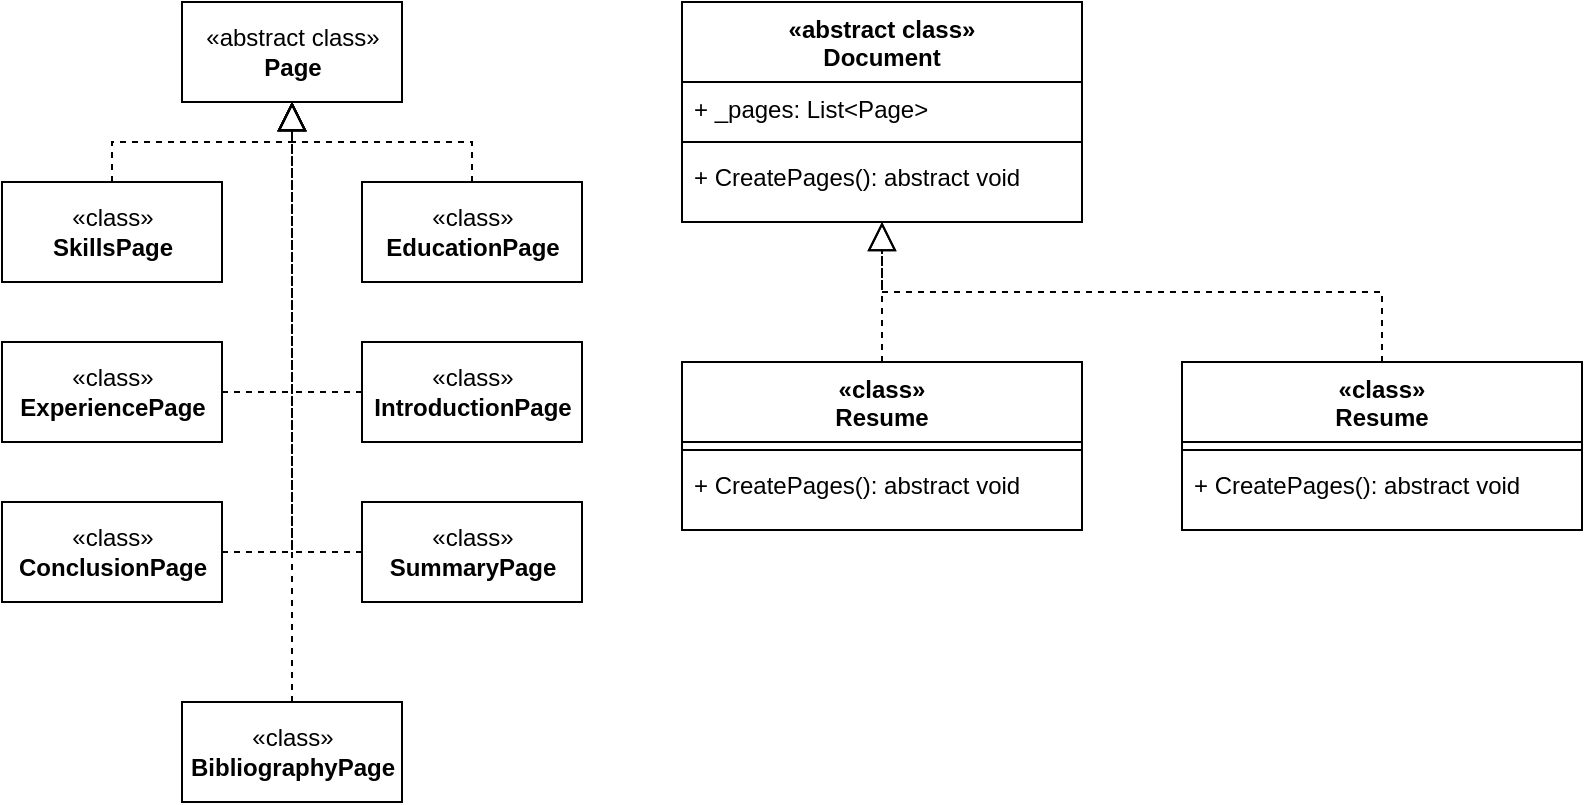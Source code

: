 <mxfile version="15.4.1"><diagram id="kqql9GxTmJMYZUTySXge" name="Page-1"><mxGraphModel dx="924" dy="560" grid="1" gridSize="10" guides="1" tooltips="1" connect="1" arrows="1" fold="1" page="1" pageScale="1" pageWidth="850" pageHeight="1100" math="0" shadow="0"><root><mxCell id="0"/><mxCell id="1" parent="0"/><mxCell id="zDU8Qb2ZWzJtBFr-2wLf-2" value="«abstract class»&lt;br&gt;&lt;b&gt;Page&lt;br&gt;&lt;/b&gt;" style="html=1;" vertex="1" parent="1"><mxGeometry x="128" y="100" width="110" height="50" as="geometry"/></mxCell><mxCell id="zDU8Qb2ZWzJtBFr-2wLf-32" value="«abstract class»&#xA;Document&#xA;&#xA;" style="swimlane;fontStyle=1;align=center;verticalAlign=top;childLayout=stackLayout;horizontal=1;startSize=40;horizontalStack=0;resizeParent=1;resizeParentMax=0;resizeLast=0;collapsible=1;marginBottom=0;" vertex="1" parent="1"><mxGeometry x="378" y="100" width="200" height="110" as="geometry"/></mxCell><mxCell id="zDU8Qb2ZWzJtBFr-2wLf-33" value="+ _pages: List&lt;Page&gt; " style="text;strokeColor=none;fillColor=none;align=left;verticalAlign=top;spacingLeft=4;spacingRight=4;overflow=hidden;rotatable=0;points=[[0,0.5],[1,0.5]];portConstraint=eastwest;" vertex="1" parent="zDU8Qb2ZWzJtBFr-2wLf-32"><mxGeometry y="40" width="200" height="26" as="geometry"/></mxCell><mxCell id="zDU8Qb2ZWzJtBFr-2wLf-34" value="" style="line;strokeWidth=1;fillColor=none;align=left;verticalAlign=middle;spacingTop=-1;spacingLeft=3;spacingRight=3;rotatable=0;labelPosition=right;points=[];portConstraint=eastwest;" vertex="1" parent="zDU8Qb2ZWzJtBFr-2wLf-32"><mxGeometry y="66" width="200" height="8" as="geometry"/></mxCell><mxCell id="zDU8Qb2ZWzJtBFr-2wLf-35" value="+ CreatePages(): abstract void" style="text;strokeColor=none;fillColor=none;align=left;verticalAlign=top;spacingLeft=4;spacingRight=4;overflow=hidden;rotatable=0;points=[[0,0.5],[1,0.5]];portConstraint=eastwest;" vertex="1" parent="zDU8Qb2ZWzJtBFr-2wLf-32"><mxGeometry y="74" width="200" height="36" as="geometry"/></mxCell><mxCell id="zDU8Qb2ZWzJtBFr-2wLf-40" value="«class»&#xA;Resume&#xA;&#xA;&#xA;" style="swimlane;fontStyle=1;align=center;verticalAlign=top;childLayout=stackLayout;horizontal=1;startSize=40;horizontalStack=0;resizeParent=1;resizeParentMax=0;resizeLast=0;collapsible=1;marginBottom=0;" vertex="1" parent="1"><mxGeometry x="378" y="280" width="200" height="84" as="geometry"/></mxCell><mxCell id="zDU8Qb2ZWzJtBFr-2wLf-42" value="" style="line;strokeWidth=1;fillColor=none;align=left;verticalAlign=middle;spacingTop=-1;spacingLeft=3;spacingRight=3;rotatable=0;labelPosition=right;points=[];portConstraint=eastwest;" vertex="1" parent="zDU8Qb2ZWzJtBFr-2wLf-40"><mxGeometry y="40" width="200" height="8" as="geometry"/></mxCell><mxCell id="zDU8Qb2ZWzJtBFr-2wLf-43" value="+ CreatePages(): abstract void" style="text;strokeColor=none;fillColor=none;align=left;verticalAlign=top;spacingLeft=4;spacingRight=4;overflow=hidden;rotatable=0;points=[[0,0.5],[1,0.5]];portConstraint=eastwest;" vertex="1" parent="zDU8Qb2ZWzJtBFr-2wLf-40"><mxGeometry y="48" width="200" height="36" as="geometry"/></mxCell><mxCell id="zDU8Qb2ZWzJtBFr-2wLf-44" value="" style="endArrow=block;dashed=1;endFill=0;endSize=12;html=1;rounded=0;edgeStyle=orthogonalEdgeStyle;exitX=0.5;exitY=0;exitDx=0;exitDy=0;" edge="1" parent="1" source="zDU8Qb2ZWzJtBFr-2wLf-40" target="zDU8Qb2ZWzJtBFr-2wLf-32"><mxGeometry width="160" relative="1" as="geometry"><mxPoint x="298" y="240" as="sourcePoint"/><mxPoint x="458" y="240" as="targetPoint"/></mxGeometry></mxCell><mxCell id="zDU8Qb2ZWzJtBFr-2wLf-45" value="«class»&#xA;Resume&#xA;&#xA;&#xA;" style="swimlane;fontStyle=1;align=center;verticalAlign=top;childLayout=stackLayout;horizontal=1;startSize=40;horizontalStack=0;resizeParent=1;resizeParentMax=0;resizeLast=0;collapsible=1;marginBottom=0;" vertex="1" parent="1"><mxGeometry x="628" y="280" width="200" height="84" as="geometry"/></mxCell><mxCell id="zDU8Qb2ZWzJtBFr-2wLf-46" value="" style="line;strokeWidth=1;fillColor=none;align=left;verticalAlign=middle;spacingTop=-1;spacingLeft=3;spacingRight=3;rotatable=0;labelPosition=right;points=[];portConstraint=eastwest;" vertex="1" parent="zDU8Qb2ZWzJtBFr-2wLf-45"><mxGeometry y="40" width="200" height="8" as="geometry"/></mxCell><mxCell id="zDU8Qb2ZWzJtBFr-2wLf-47" value="+ CreatePages(): abstract void" style="text;strokeColor=none;fillColor=none;align=left;verticalAlign=top;spacingLeft=4;spacingRight=4;overflow=hidden;rotatable=0;points=[[0,0.5],[1,0.5]];portConstraint=eastwest;" vertex="1" parent="zDU8Qb2ZWzJtBFr-2wLf-45"><mxGeometry y="48" width="200" height="36" as="geometry"/></mxCell><mxCell id="zDU8Qb2ZWzJtBFr-2wLf-48" value="" style="endArrow=block;dashed=1;endFill=0;endSize=12;html=1;rounded=0;edgeStyle=orthogonalEdgeStyle;exitX=0.5;exitY=0;exitDx=0;exitDy=0;" edge="1" parent="1" source="zDU8Qb2ZWzJtBFr-2wLf-45" target="zDU8Qb2ZWzJtBFr-2wLf-32"><mxGeometry width="160" relative="1" as="geometry"><mxPoint x="488" y="290" as="sourcePoint"/><mxPoint x="488" y="220" as="targetPoint"/></mxGeometry></mxCell><mxCell id="zDU8Qb2ZWzJtBFr-2wLf-49" value="«class»&lt;br&gt;&lt;b&gt;SkillsPage&lt;/b&gt;" style="html=1;" vertex="1" parent="1"><mxGeometry x="38" y="190" width="110" height="50" as="geometry"/></mxCell><mxCell id="zDU8Qb2ZWzJtBFr-2wLf-50" value="«class»&lt;br&gt;&lt;b&gt;SummaryPage&lt;/b&gt;" style="html=1;" vertex="1" parent="1"><mxGeometry x="218" y="350" width="110" height="50" as="geometry"/></mxCell><mxCell id="zDU8Qb2ZWzJtBFr-2wLf-51" value="«class»&lt;br&gt;&lt;b&gt;ConclusionPage&lt;/b&gt;" style="html=1;" vertex="1" parent="1"><mxGeometry x="38" y="350" width="110" height="50" as="geometry"/></mxCell><mxCell id="zDU8Qb2ZWzJtBFr-2wLf-52" value="«class»&lt;br&gt;&lt;b&gt;EducationPage&lt;/b&gt;" style="html=1;" vertex="1" parent="1"><mxGeometry x="218" y="190" width="110" height="50" as="geometry"/></mxCell><mxCell id="zDU8Qb2ZWzJtBFr-2wLf-53" value="«class»&lt;br&gt;&lt;b&gt;IntroductionPage&lt;/b&gt;" style="html=1;" vertex="1" parent="1"><mxGeometry x="218" y="270" width="110" height="50" as="geometry"/></mxCell><mxCell id="zDU8Qb2ZWzJtBFr-2wLf-54" value="«class»&lt;br&gt;&lt;b&gt;ExperiencePage&lt;/b&gt;" style="html=1;" vertex="1" parent="1"><mxGeometry x="38" y="270" width="110" height="50" as="geometry"/></mxCell><mxCell id="zDU8Qb2ZWzJtBFr-2wLf-55" value="«class»&lt;br&gt;&lt;b&gt;BibliographyPage&lt;/b&gt;" style="html=1;" vertex="1" parent="1"><mxGeometry x="128" y="450" width="110" height="50" as="geometry"/></mxCell><mxCell id="zDU8Qb2ZWzJtBFr-2wLf-56" value="" style="endArrow=block;dashed=1;endFill=0;endSize=12;html=1;rounded=0;edgeStyle=orthogonalEdgeStyle;entryX=0.5;entryY=1;entryDx=0;entryDy=0;" edge="1" parent="1" source="zDU8Qb2ZWzJtBFr-2wLf-49" target="zDU8Qb2ZWzJtBFr-2wLf-2"><mxGeometry width="160" relative="1" as="geometry"><mxPoint x="278" y="320" as="sourcePoint"/><mxPoint x="438" y="320" as="targetPoint"/></mxGeometry></mxCell><mxCell id="zDU8Qb2ZWzJtBFr-2wLf-57" value="" style="endArrow=block;dashed=1;endFill=0;endSize=12;html=1;rounded=0;edgeStyle=orthogonalEdgeStyle;" edge="1" parent="1" source="zDU8Qb2ZWzJtBFr-2wLf-52" target="zDU8Qb2ZWzJtBFr-2wLf-2"><mxGeometry width="160" relative="1" as="geometry"><mxPoint x="123" y="200" as="sourcePoint"/><mxPoint x="193" y="160" as="targetPoint"/></mxGeometry></mxCell><mxCell id="zDU8Qb2ZWzJtBFr-2wLf-58" value="" style="endArrow=block;dashed=1;endFill=0;endSize=12;html=1;rounded=0;edgeStyle=orthogonalEdgeStyle;exitX=1;exitY=0.5;exitDx=0;exitDy=0;" edge="1" parent="1" source="zDU8Qb2ZWzJtBFr-2wLf-54" target="zDU8Qb2ZWzJtBFr-2wLf-2"><mxGeometry width="160" relative="1" as="geometry"><mxPoint x="283" y="200" as="sourcePoint"/><mxPoint x="193" y="160" as="targetPoint"/></mxGeometry></mxCell><mxCell id="zDU8Qb2ZWzJtBFr-2wLf-65" value="" style="endArrow=block;dashed=1;endFill=0;endSize=12;html=1;rounded=0;edgeStyle=orthogonalEdgeStyle;exitX=0;exitY=0.5;exitDx=0;exitDy=0;" edge="1" parent="1" source="zDU8Qb2ZWzJtBFr-2wLf-53" target="zDU8Qb2ZWzJtBFr-2wLf-2"><mxGeometry width="160" relative="1" as="geometry"><mxPoint x="278" y="320" as="sourcePoint"/><mxPoint x="438" y="320" as="targetPoint"/></mxGeometry></mxCell><mxCell id="zDU8Qb2ZWzJtBFr-2wLf-66" value="" style="endArrow=block;dashed=1;endFill=0;endSize=12;html=1;rounded=0;edgeStyle=orthogonalEdgeStyle;exitX=0;exitY=0.5;exitDx=0;exitDy=0;" edge="1" parent="1" source="zDU8Qb2ZWzJtBFr-2wLf-50" target="zDU8Qb2ZWzJtBFr-2wLf-2"><mxGeometry width="160" relative="1" as="geometry"><mxPoint x="228" y="305" as="sourcePoint"/><mxPoint x="193" y="160" as="targetPoint"/></mxGeometry></mxCell><mxCell id="zDU8Qb2ZWzJtBFr-2wLf-67" value="" style="endArrow=block;dashed=1;endFill=0;endSize=12;html=1;rounded=0;edgeStyle=orthogonalEdgeStyle;exitX=1;exitY=0.5;exitDx=0;exitDy=0;" edge="1" parent="1" source="zDU8Qb2ZWzJtBFr-2wLf-51" target="zDU8Qb2ZWzJtBFr-2wLf-2"><mxGeometry width="160" relative="1" as="geometry"><mxPoint x="228" y="385" as="sourcePoint"/><mxPoint x="193" y="160" as="targetPoint"/></mxGeometry></mxCell><mxCell id="zDU8Qb2ZWzJtBFr-2wLf-68" value="" style="endArrow=block;dashed=1;endFill=0;endSize=12;html=1;rounded=0;edgeStyle=orthogonalEdgeStyle;exitX=0.5;exitY=0;exitDx=0;exitDy=0;" edge="1" parent="1" source="zDU8Qb2ZWzJtBFr-2wLf-55" target="zDU8Qb2ZWzJtBFr-2wLf-2"><mxGeometry width="160" relative="1" as="geometry"><mxPoint x="158" y="385" as="sourcePoint"/><mxPoint x="193" y="160" as="targetPoint"/></mxGeometry></mxCell></root></mxGraphModel></diagram></mxfile>
